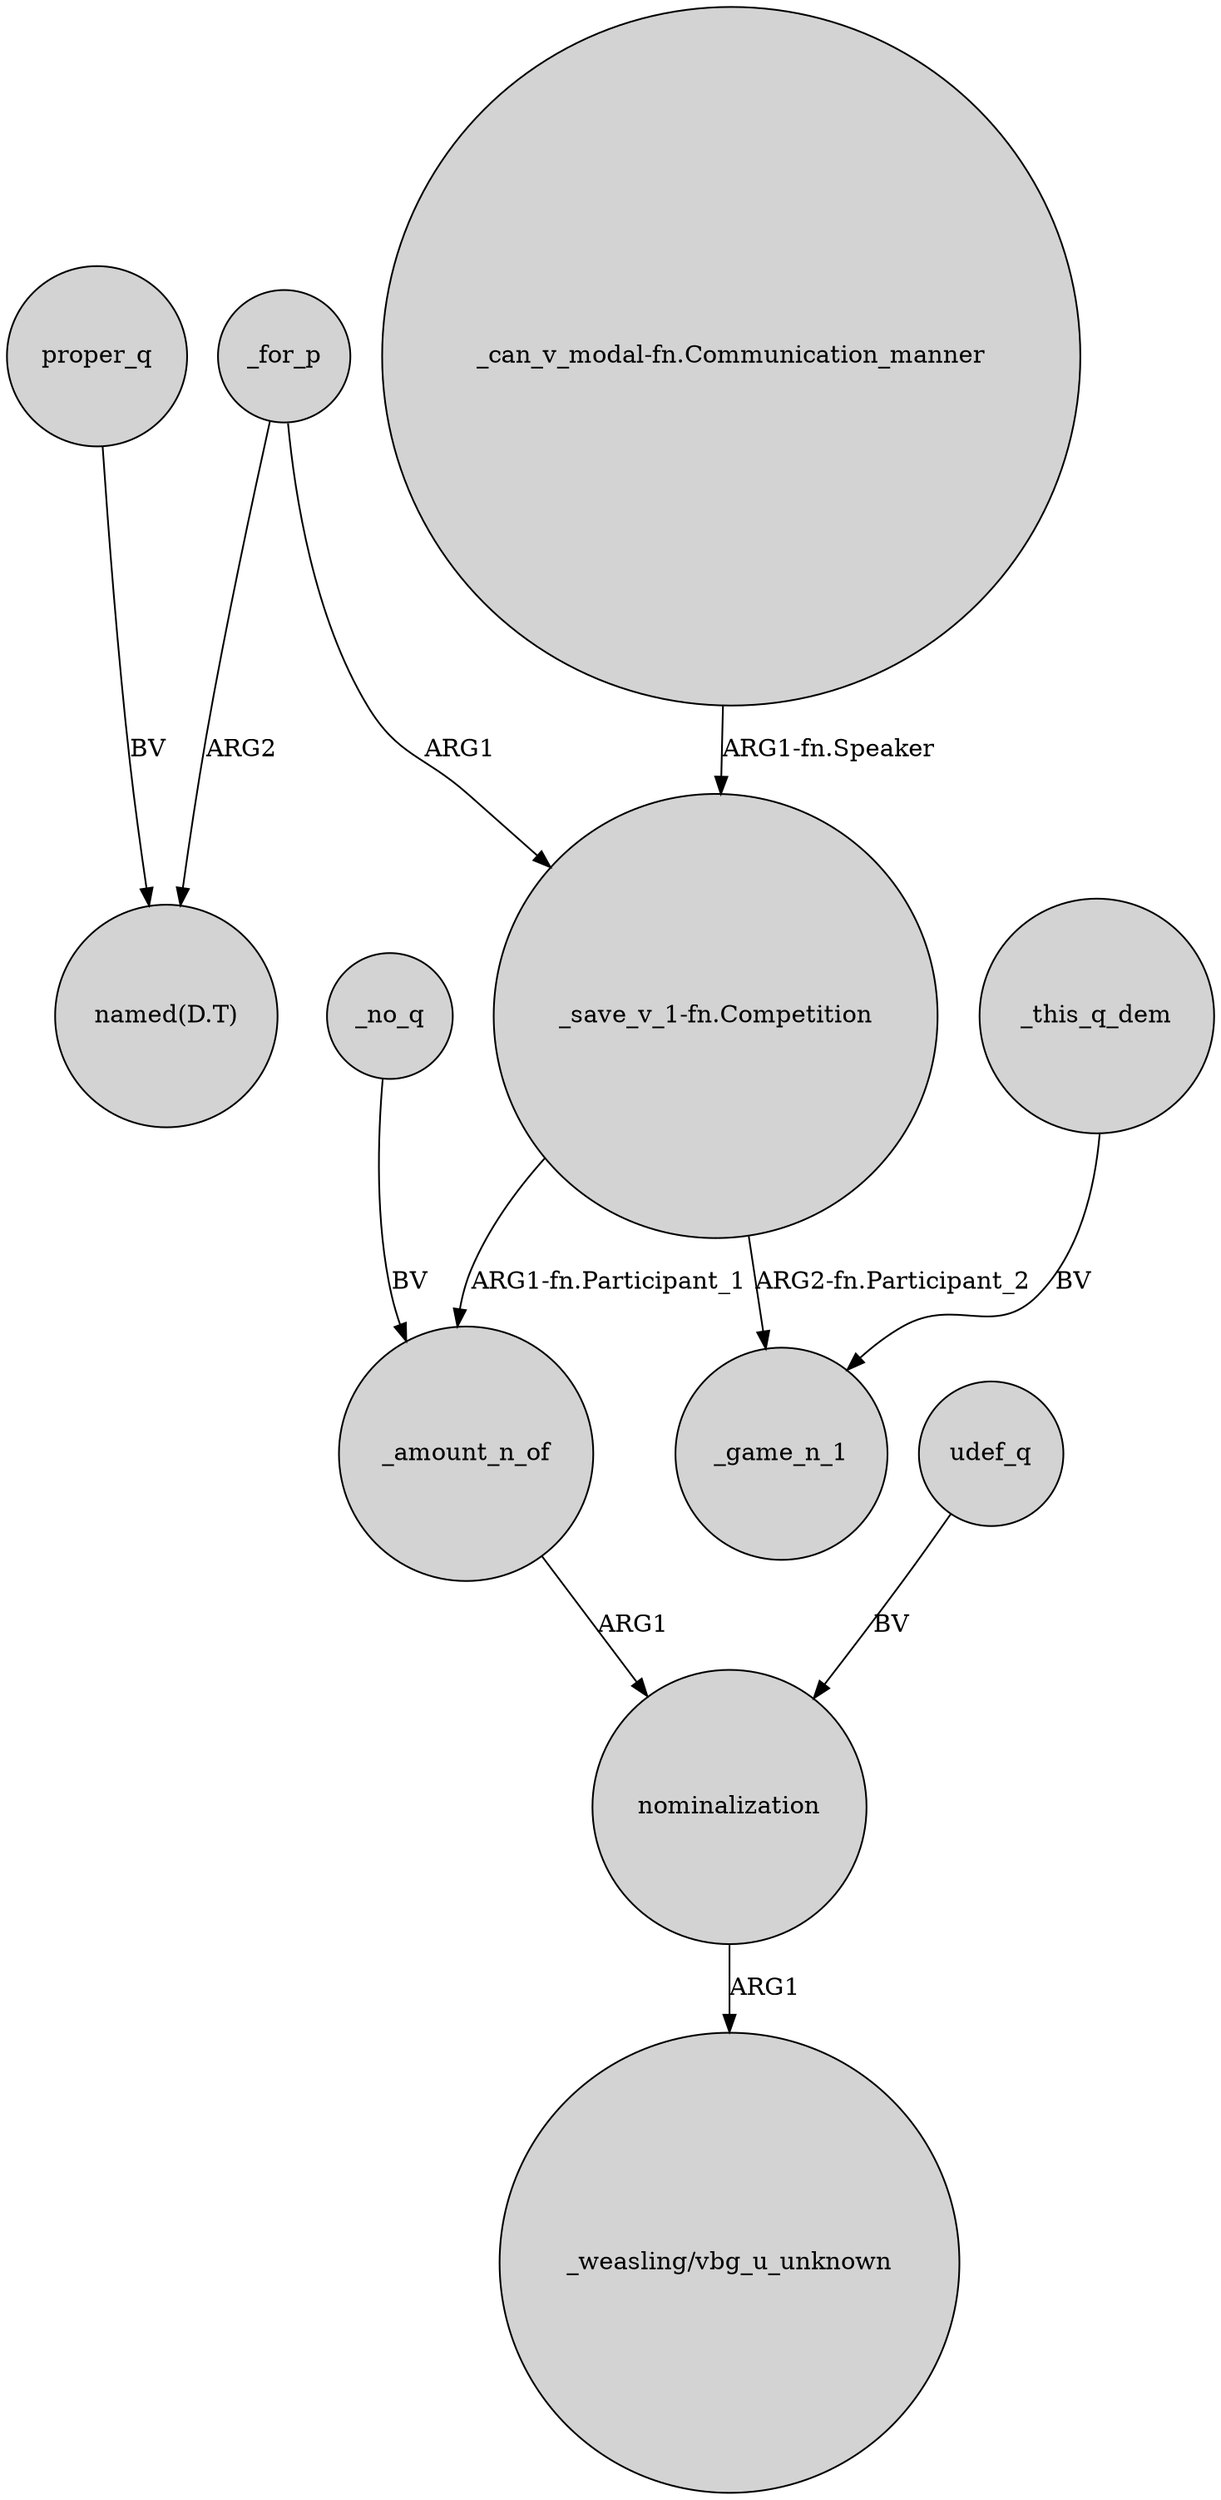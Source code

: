digraph {
	node [shape=circle style=filled]
	proper_q -> "named(D.T)" [label=BV]
	"_save_v_1-fn.Competition" -> _amount_n_of [label="ARG1-fn.Participant_1"]
	_for_p -> "named(D.T)" [label=ARG2]
	_this_q_dem -> _game_n_1 [label=BV]
	"_can_v_modal-fn.Communication_manner" -> "_save_v_1-fn.Competition" [label="ARG1-fn.Speaker"]
	_for_p -> "_save_v_1-fn.Competition" [label=ARG1]
	_no_q -> _amount_n_of [label=BV]
	"_save_v_1-fn.Competition" -> _game_n_1 [label="ARG2-fn.Participant_2"]
	nominalization -> "_weasling/vbg_u_unknown" [label=ARG1]
	_amount_n_of -> nominalization [label=ARG1]
	udef_q -> nominalization [label=BV]
}
